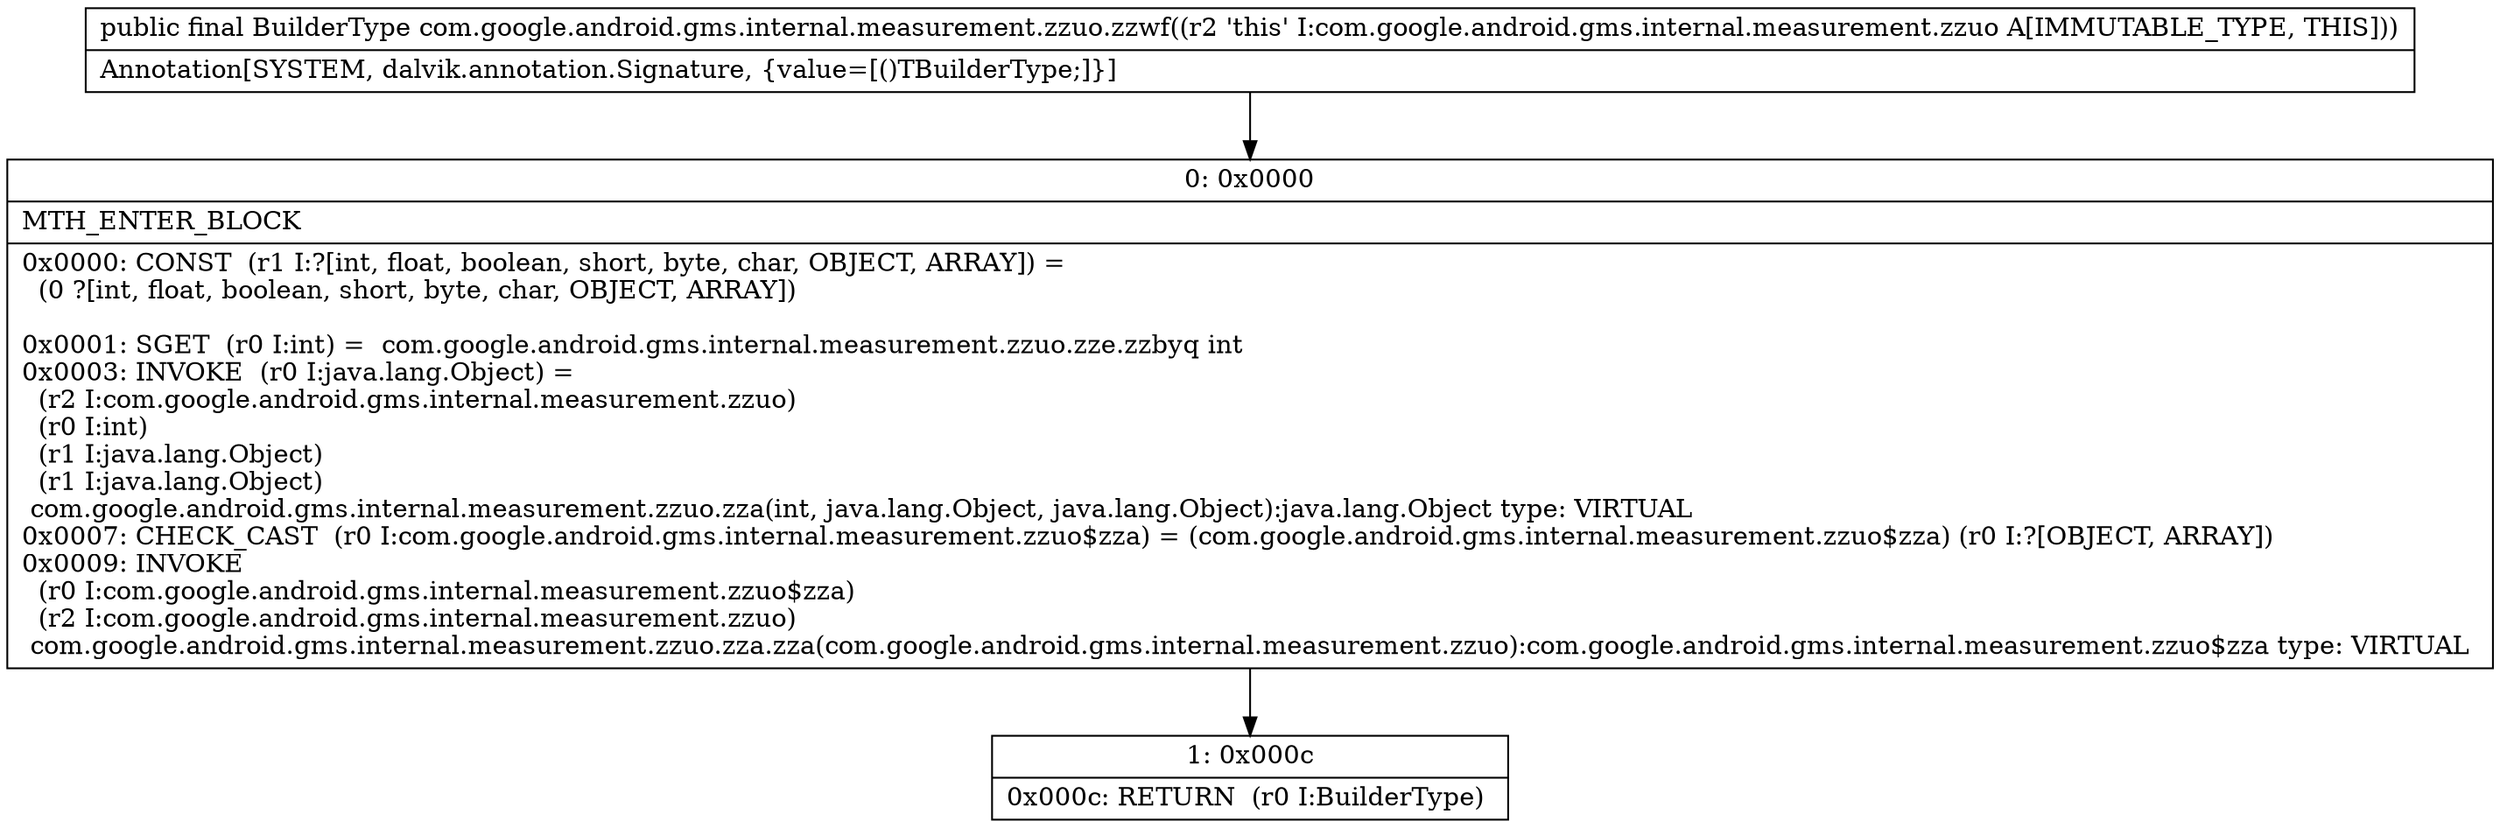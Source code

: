 digraph "CFG forcom.google.android.gms.internal.measurement.zzuo.zzwf()Lcom\/google\/android\/gms\/internal\/measurement\/zzuo$zza;" {
Node_0 [shape=record,label="{0\:\ 0x0000|MTH_ENTER_BLOCK\l|0x0000: CONST  (r1 I:?[int, float, boolean, short, byte, char, OBJECT, ARRAY]) = \l  (0 ?[int, float, boolean, short, byte, char, OBJECT, ARRAY])\l \l0x0001: SGET  (r0 I:int) =  com.google.android.gms.internal.measurement.zzuo.zze.zzbyq int \l0x0003: INVOKE  (r0 I:java.lang.Object) = \l  (r2 I:com.google.android.gms.internal.measurement.zzuo)\l  (r0 I:int)\l  (r1 I:java.lang.Object)\l  (r1 I:java.lang.Object)\l com.google.android.gms.internal.measurement.zzuo.zza(int, java.lang.Object, java.lang.Object):java.lang.Object type: VIRTUAL \l0x0007: CHECK_CAST  (r0 I:com.google.android.gms.internal.measurement.zzuo$zza) = (com.google.android.gms.internal.measurement.zzuo$zza) (r0 I:?[OBJECT, ARRAY]) \l0x0009: INVOKE  \l  (r0 I:com.google.android.gms.internal.measurement.zzuo$zza)\l  (r2 I:com.google.android.gms.internal.measurement.zzuo)\l com.google.android.gms.internal.measurement.zzuo.zza.zza(com.google.android.gms.internal.measurement.zzuo):com.google.android.gms.internal.measurement.zzuo$zza type: VIRTUAL \l}"];
Node_1 [shape=record,label="{1\:\ 0x000c|0x000c: RETURN  (r0 I:BuilderType) \l}"];
MethodNode[shape=record,label="{public final BuilderType com.google.android.gms.internal.measurement.zzuo.zzwf((r2 'this' I:com.google.android.gms.internal.measurement.zzuo A[IMMUTABLE_TYPE, THIS]))  | Annotation[SYSTEM, dalvik.annotation.Signature, \{value=[()TBuilderType;]\}]\l}"];
MethodNode -> Node_0;
Node_0 -> Node_1;
}

